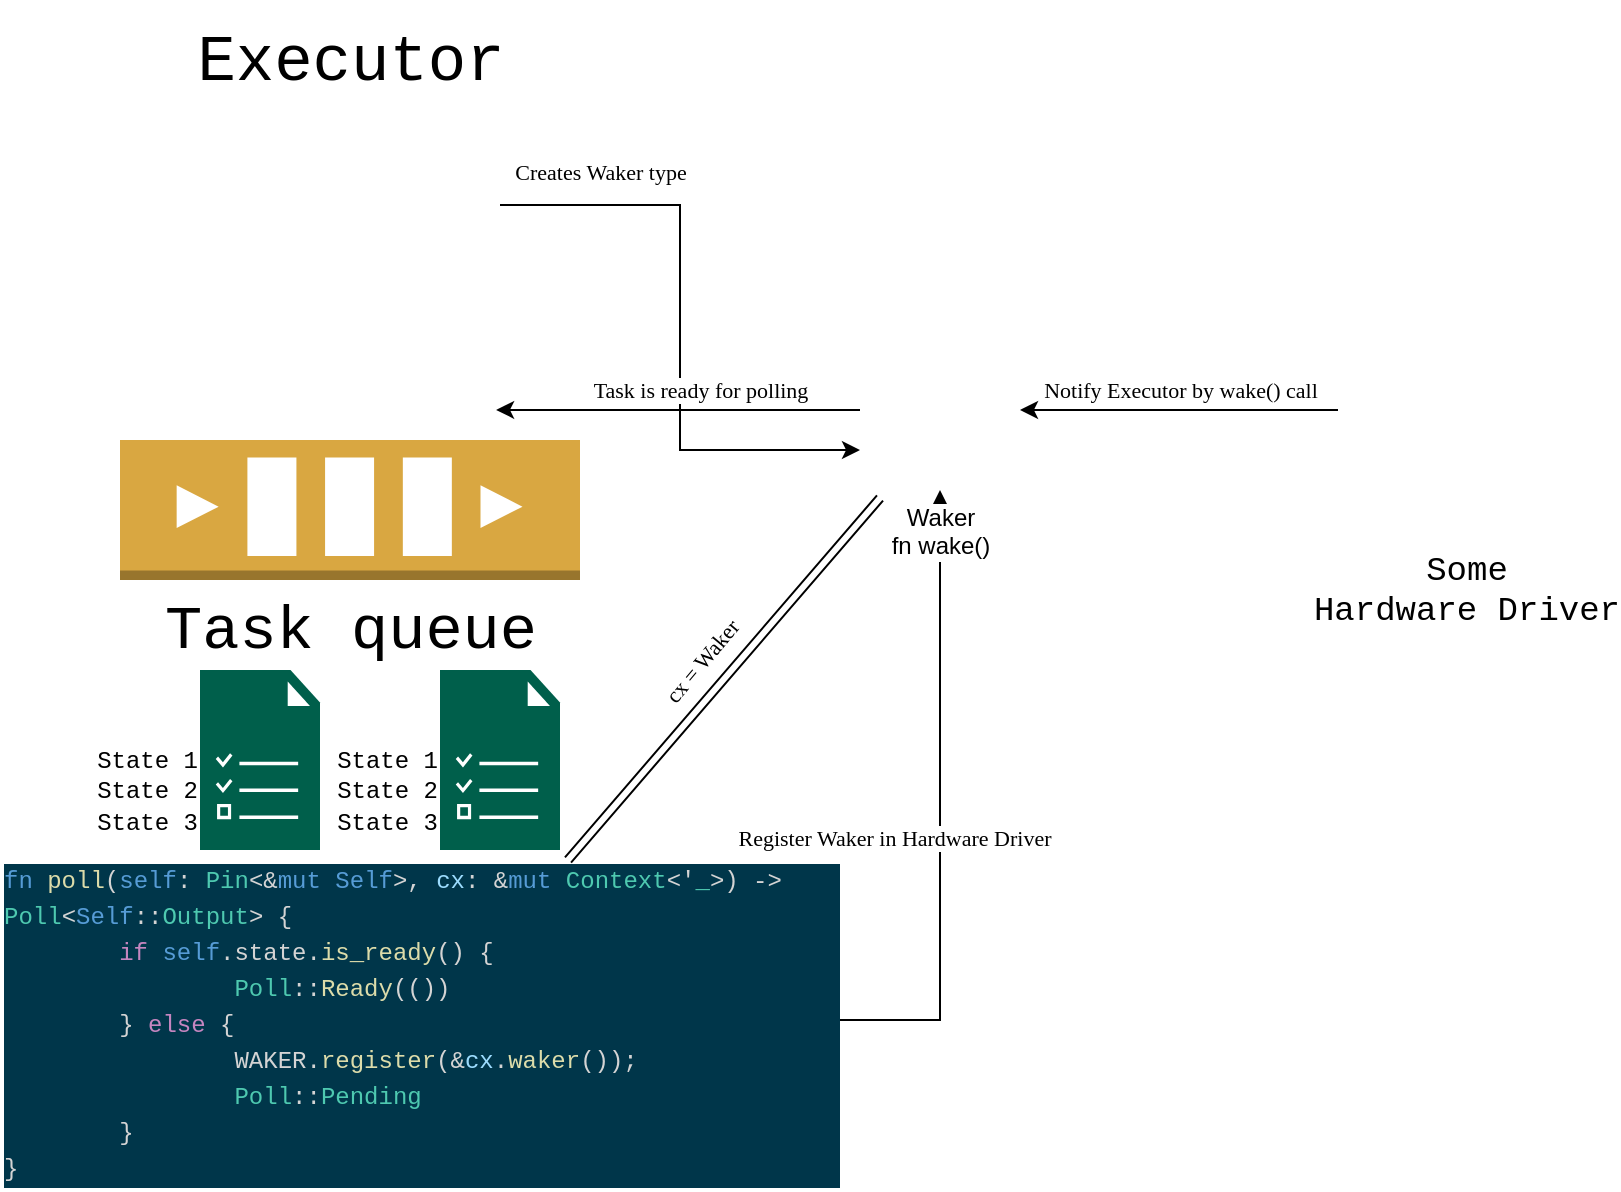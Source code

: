 <mxfile version="22.0.4" type="github">
  <diagram name="Страница — 1" id="6sVp4euf08QDdtB_jIx9">
    <mxGraphModel dx="1242" dy="827" grid="1" gridSize="10" guides="1" tooltips="1" connect="1" arrows="1" fold="1" page="1" pageScale="1" pageWidth="827" pageHeight="1169" math="0" shadow="0">
      <root>
        <mxCell id="0" />
        <mxCell id="1" parent="0" />
        <mxCell id="e4xUBd5HYytmeU2gqAja-18" style="edgeStyle=orthogonalEdgeStyle;rounded=0;orthogonalLoop=1;jettySize=auto;html=1;exitX=1;exitY=0.25;exitDx=0;exitDy=0;entryX=0;entryY=0.75;entryDx=0;entryDy=0;" edge="1" parent="1" source="e4xUBd5HYytmeU2gqAja-1" target="e4xUBd5HYytmeU2gqAja-15">
          <mxGeometry relative="1" as="geometry" />
        </mxCell>
        <mxCell id="e4xUBd5HYytmeU2gqAja-19" value="&lt;font face=&quot;Comic Sans MS&quot;&gt;Creates Waker type&lt;/font&gt;" style="edgeLabel;html=1;align=center;verticalAlign=middle;resizable=0;points=[];" vertex="1" connectable="0" parent="e4xUBd5HYytmeU2gqAja-18">
          <mxGeometry x="0.099" y="3" relative="1" as="geometry">
            <mxPoint x="-43" y="-93" as="offset" />
          </mxGeometry>
        </mxCell>
        <mxCell id="e4xUBd5HYytmeU2gqAja-1" value="&lt;p&gt;&lt;font style=&quot;font-size: 32px;&quot; face=&quot;Courier New&quot;&gt;Executor&lt;/font&gt;&lt;/p&gt;" style="shape=image;html=1;verticalAlign=bottom;verticalLabelPosition=top;labelBackgroundColor=none;imageAspect=0;aspect=fixed;image=https://cdn1.iconfinder.com/data/icons/KDE_Crystal_Diamond_2.5_Classical_Mod/128x128/filesystems/exec.png;labelPosition=center;align=center;" vertex="1" parent="1">
          <mxGeometry x="130" y="110" width="150" height="150" as="geometry" />
        </mxCell>
        <mxCell id="e4xUBd5HYytmeU2gqAja-2" value="&lt;font style=&quot;font-size: 31px;&quot; face=&quot;Courier New&quot;&gt;Task queue&lt;/font&gt;" style="outlineConnect=0;dashed=0;verticalLabelPosition=bottom;verticalAlign=top;align=center;html=1;shape=mxgraph.aws3.queue;fillColor=#D9A741;gradientColor=none;" vertex="1" parent="1">
          <mxGeometry x="90" y="265" width="230" height="70" as="geometry" />
        </mxCell>
        <mxCell id="e4xUBd5HYytmeU2gqAja-11" value="&lt;font face=&quot;Courier New&quot;&gt;&lt;br&gt;&lt;br&gt;State 1&lt;br&gt;State 2&lt;br&gt;State 3&lt;/font&gt;" style="pointerEvents=1;shadow=0;dashed=0;html=1;strokeColor=none;fillColor=#005F4B;labelPosition=left;verticalLabelPosition=middle;verticalAlign=middle;align=right;outlineConnect=0;shape=mxgraph.veeam2.task_list;" vertex="1" parent="1">
          <mxGeometry x="130" y="380" width="60" height="90" as="geometry" />
        </mxCell>
        <mxCell id="e4xUBd5HYytmeU2gqAja-48" style="edgeStyle=orthogonalEdgeStyle;rounded=0;orthogonalLoop=1;jettySize=auto;html=1;" edge="1" parent="1" source="e4xUBd5HYytmeU2gqAja-47" target="e4xUBd5HYytmeU2gqAja-15">
          <mxGeometry relative="1" as="geometry" />
        </mxCell>
        <mxCell id="e4xUBd5HYytmeU2gqAja-49" value="&lt;font face=&quot;Comic Sans MS&quot;&gt;Register Waker in Hardware Driver&lt;/font&gt;" style="edgeLabel;html=1;align=center;verticalAlign=middle;resizable=0;points=[];" vertex="1" connectable="0" parent="e4xUBd5HYytmeU2gqAja-48">
          <mxGeometry x="-0.002" y="1" relative="1" as="geometry">
            <mxPoint x="-22" y="16" as="offset" />
          </mxGeometry>
        </mxCell>
        <mxCell id="e4xUBd5HYytmeU2gqAja-14" value="&lt;font face=&quot;Courier New&quot;&gt;&lt;br&gt;&lt;br&gt;State 1&lt;br&gt;State 2&lt;br&gt;State 3&lt;/font&gt;" style="sketch=0;pointerEvents=1;shadow=0;dashed=0;html=1;strokeColor=none;fillColor=#005F4B;labelPosition=left;verticalLabelPosition=middle;verticalAlign=middle;align=right;outlineConnect=0;shape=mxgraph.veeam2.task_list;" vertex="1" parent="1">
          <mxGeometry x="250" y="380" width="60" height="90" as="geometry" />
        </mxCell>
        <mxCell id="e4xUBd5HYytmeU2gqAja-15" value="Waker&lt;br&gt;fn wake()" style="shape=image;html=1;verticalAlign=top;verticalLabelPosition=bottom;labelBackgroundColor=#ffffff;imageAspect=0;aspect=fixed;image=https://cdn4.iconfinder.com/data/icons/computer-and-web-2/500/Notification-128.png;" vertex="1" parent="1">
          <mxGeometry x="460" y="210" width="80" height="80" as="geometry" />
        </mxCell>
        <mxCell id="e4xUBd5HYytmeU2gqAja-50" style="edgeStyle=orthogonalEdgeStyle;rounded=0;orthogonalLoop=1;jettySize=auto;html=1;" edge="1" parent="1" source="e4xUBd5HYytmeU2gqAja-17" target="e4xUBd5HYytmeU2gqAja-15">
          <mxGeometry relative="1" as="geometry" />
        </mxCell>
        <mxCell id="e4xUBd5HYytmeU2gqAja-51" value="&lt;font face=&quot;Comic Sans MS&quot;&gt;Notify Executor by wake() call&lt;/font&gt;" style="edgeLabel;html=1;align=center;verticalAlign=middle;resizable=0;points=[];" vertex="1" connectable="0" parent="e4xUBd5HYytmeU2gqAja-50">
          <mxGeometry x="0.245" y="1" relative="1" as="geometry">
            <mxPoint x="20" y="-11" as="offset" />
          </mxGeometry>
        </mxCell>
        <mxCell id="e4xUBd5HYytmeU2gqAja-17" value="&lt;font style=&quot;font-size: 17px;&quot; face=&quot;Courier New&quot;&gt;Some &lt;br&gt;Hardware Driver&lt;/font&gt;" style="shape=image;html=1;verticalAlign=top;verticalLabelPosition=bottom;labelBackgroundColor=none;imageAspect=0;aspect=fixed;image=https://cdn3.iconfinder.com/data/icons/transformers/hard-driver.png;" vertex="1" parent="1">
          <mxGeometry x="699" y="186" width="128" height="128" as="geometry" />
        </mxCell>
        <mxCell id="e4xUBd5HYytmeU2gqAja-47" value="&lt;div style=&quot;font-style: normal; font-variant-caps: normal; font-weight: normal; letter-spacing: normal; text-align: start; text-indent: 0px; text-transform: none; word-spacing: 0px; -webkit-text-stroke-width: 0px; text-decoration: none; color: rgb(212, 212, 212); font-family: Menlo, Monaco, &amp;quot;Courier New&amp;quot;, monospace; font-size: 12px; line-height: 18px;&quot;&gt;&lt;div&gt;&lt;span style=&quot;color: rgb(86, 156, 214);&quot;&gt;fn&lt;/span&gt;&lt;span style=&quot;color: rgb(212, 212, 212);&quot;&gt; &lt;/span&gt;&lt;span style=&quot;color: rgb(220, 220, 170);&quot;&gt;poll&lt;/span&gt;&lt;span style=&quot;color: rgb(212, 212, 212);&quot;&gt;(&lt;/span&gt;&lt;span style=&quot;color: rgb(86, 156, 214);&quot;&gt;self&lt;/span&gt;&lt;span style=&quot;color: rgb(212, 212, 212);&quot;&gt;: &lt;/span&gt;&lt;span style=&quot;color: rgb(78, 201, 176);&quot;&gt;Pin&lt;/span&gt;&lt;span style=&quot;color: rgb(212, 212, 212);&quot;&gt;&amp;lt;&amp;amp;&lt;/span&gt;&lt;span style=&quot;color: rgb(86, 156, 214);&quot;&gt;mut&lt;/span&gt;&lt;span style=&quot;color: rgb(212, 212, 212);&quot;&gt; &lt;/span&gt;&lt;span style=&quot;color: rgb(86, 156, 214);&quot;&gt;Self&lt;/span&gt;&lt;span style=&quot;color: rgb(212, 212, 212);&quot;&gt;&amp;gt;, &lt;/span&gt;&lt;span style=&quot;color: rgb(156, 220, 254);&quot;&gt;cx&lt;/span&gt;&lt;span style=&quot;color: rgb(212, 212, 212);&quot;&gt;: &amp;amp;&lt;/span&gt;&lt;span style=&quot;color: rgb(86, 156, 214);&quot;&gt;mut&lt;/span&gt;&lt;span style=&quot;color: rgb(212, 212, 212);&quot;&gt; &lt;/span&gt;&lt;span style=&quot;color: rgb(78, 201, 176);&quot;&gt;Context&lt;/span&gt;&lt;span style=&quot;color: rgb(212, 212, 212);&quot;&gt;&amp;lt;&#39;&lt;/span&gt;&lt;span style=&quot;color: rgb(78, 201, 176);&quot;&gt;_&lt;/span&gt;&lt;span style=&quot;color: rgb(212, 212, 212);&quot;&gt;&amp;gt;) -&amp;gt; &lt;/span&gt;&lt;span style=&quot;color: rgb(78, 201, 176);&quot;&gt;Poll&lt;/span&gt;&lt;span style=&quot;color: rgb(212, 212, 212);&quot;&gt;&amp;lt;&lt;/span&gt;&lt;span style=&quot;color: rgb(86, 156, 214);&quot;&gt;Self&lt;/span&gt;&lt;span style=&quot;color: rgb(212, 212, 212);&quot;&gt;::&lt;/span&gt;&lt;span style=&quot;color: rgb(78, 201, 176);&quot;&gt;Output&lt;/span&gt;&lt;span style=&quot;color: rgb(212, 212, 212);&quot;&gt;&amp;gt; {&lt;/span&gt;&lt;/div&gt;&lt;div&gt;&lt;span style=&quot;color: rgb(212, 212, 212);&quot;&gt;        &lt;/span&gt;&lt;span style=&quot;color: rgb(197, 134, 192);&quot;&gt;&lt;span style=&quot;white-space: pre;&quot;&gt;&#x9;&lt;/span&gt;if&lt;/span&gt;&lt;span style=&quot;color: rgb(212, 212, 212);&quot;&gt; &lt;/span&gt;&lt;span style=&quot;color: rgb(86, 156, 214);&quot;&gt;self&lt;/span&gt;&lt;span style=&quot;color: rgb(212, 212, 212);&quot;&gt;.state.&lt;/span&gt;&lt;span style=&quot;color: rgb(220, 220, 170);&quot;&gt;is_ready&lt;/span&gt;&lt;span style=&quot;color: rgb(212, 212, 212);&quot;&gt;() {&lt;/span&gt;&lt;/div&gt;&lt;div&gt;&lt;span style=&quot;color: rgb(212, 212, 212);&quot;&gt;            &lt;/span&gt;&lt;span style=&quot;color: rgb(78, 201, 176);&quot;&gt;&lt;span style=&quot;white-space: pre;&quot;&gt;&#x9;&lt;span style=&quot;white-space: pre;&quot;&gt;&#x9;&lt;/span&gt;&lt;/span&gt;Poll&lt;/span&gt;&lt;span style=&quot;color: rgb(212, 212, 212);&quot;&gt;::&lt;/span&gt;&lt;span style=&quot;color: rgb(220, 220, 170);&quot;&gt;Ready&lt;/span&gt;&lt;span style=&quot;color: rgb(212, 212, 212);&quot;&gt;(())&lt;/span&gt;&lt;/div&gt;&lt;div&gt;&lt;span style=&quot;color: rgb(212, 212, 212);&quot;&gt;        &lt;span style=&quot;white-space: pre;&quot;&gt;&#x9;&lt;/span&gt;} &lt;/span&gt;&lt;span style=&quot;color: rgb(197, 134, 192);&quot;&gt;else&lt;/span&gt;&lt;span style=&quot;color: rgb(212, 212, 212);&quot;&gt; {&lt;/span&gt;&lt;/div&gt;&lt;div&gt;&lt;span style=&quot;color: rgb(212, 212, 212);&quot;&gt;            &lt;span style=&quot;white-space: pre;&quot;&gt;&#x9;&lt;span style=&quot;white-space: pre;&quot;&gt;&#x9;&lt;/span&gt;&lt;/span&gt;WAKER.&lt;/span&gt;&lt;span style=&quot;color: rgb(220, 220, 170);&quot;&gt;register&lt;/span&gt;&lt;span style=&quot;color: rgb(212, 212, 212);&quot;&gt;(&amp;amp;&lt;/span&gt;&lt;span style=&quot;color: rgb(156, 220, 254);&quot;&gt;cx&lt;/span&gt;&lt;span style=&quot;color: rgb(212, 212, 212);&quot;&gt;.&lt;/span&gt;&lt;span style=&quot;color: rgb(220, 220, 170);&quot;&gt;waker&lt;/span&gt;&lt;span style=&quot;color: rgb(212, 212, 212);&quot;&gt;());&lt;/span&gt;&lt;/div&gt;&lt;div&gt;&lt;span style=&quot;color: rgb(212, 212, 212);&quot;&gt;            &lt;/span&gt;&lt;span style=&quot;color: rgb(78, 201, 176);&quot;&gt;&lt;span style=&quot;white-space: pre;&quot;&gt;&#x9;&lt;span style=&quot;white-space: pre;&quot;&gt;&#x9;&lt;/span&gt;&lt;/span&gt;Poll&lt;/span&gt;&lt;span style=&quot;color: rgb(212, 212, 212);&quot;&gt;::&lt;/span&gt;&lt;span style=&quot;color: rgb(78, 201, 176);&quot;&gt;Pending&lt;/span&gt;&lt;/div&gt;&lt;div&gt;&lt;span style=&quot;color: rgb(212, 212, 212);&quot;&gt;        &lt;span style=&quot;white-space: pre;&quot;&gt;&#x9;&lt;/span&gt;}&lt;/span&gt;&lt;/div&gt;&lt;div&gt;&lt;span style=&quot;color: rgb(212, 212, 212);&quot;&gt;    }&lt;/span&gt;&lt;/div&gt;&lt;/div&gt;" style="text;whiteSpace=wrap;html=1;labelBackgroundColor=#00364a;" vertex="1" parent="1">
          <mxGeometry x="30" y="470" width="420" height="170" as="geometry" />
        </mxCell>
        <mxCell id="e4xUBd5HYytmeU2gqAja-52" style="edgeStyle=orthogonalEdgeStyle;rounded=0;orthogonalLoop=1;jettySize=auto;html=1;entryX=0.987;entryY=0.933;entryDx=0;entryDy=0;entryPerimeter=0;" edge="1" parent="1" source="e4xUBd5HYytmeU2gqAja-15" target="e4xUBd5HYytmeU2gqAja-1">
          <mxGeometry relative="1" as="geometry" />
        </mxCell>
        <mxCell id="e4xUBd5HYytmeU2gqAja-53" value="Task is ready for polling" style="edgeLabel;html=1;align=center;verticalAlign=middle;resizable=0;points=[];fontFamily=Comic Sans MS;" vertex="1" connectable="0" parent="e4xUBd5HYytmeU2gqAja-52">
          <mxGeometry x="-0.285" y="-3" relative="1" as="geometry">
            <mxPoint x="-15" y="-7" as="offset" />
          </mxGeometry>
        </mxCell>
        <mxCell id="e4xUBd5HYytmeU2gqAja-57" value="" style="shape=link;endArrow=classic;startArrow=none;html=1;rounded=0;entryX=0.125;entryY=1.05;entryDx=0;entryDy=0;entryPerimeter=0;startFill=0;" edge="1" parent="1" target="e4xUBd5HYytmeU2gqAja-15">
          <mxGeometry width="100" height="100" relative="1" as="geometry">
            <mxPoint x="314" y="475" as="sourcePoint" />
            <mxPoint x="414" y="375" as="targetPoint" />
          </mxGeometry>
        </mxCell>
        <mxCell id="e4xUBd5HYytmeU2gqAja-59" value="cx = Waker" style="edgeLabel;html=1;align=center;verticalAlign=middle;resizable=0;points=[];fontFamily=Comic Sans MS;rotation=-50;" vertex="1" connectable="0" parent="e4xUBd5HYytmeU2gqAja-57">
          <mxGeometry x="0.059" y="3" relative="1" as="geometry">
            <mxPoint x="-14" y="-1" as="offset" />
          </mxGeometry>
        </mxCell>
      </root>
    </mxGraphModel>
  </diagram>
</mxfile>
